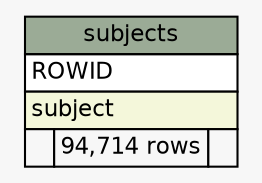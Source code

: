 // dot 2.26.3 on Mac OS X 10.7.2
// SchemaSpy rev 590
digraph "subjects" {
  graph [
    rankdir="RL"
    bgcolor="#f7f7f7"
    nodesep="0.18"
    ranksep="0.46"
    fontname="Helvetica"
    fontsize="11"
  ];
  node [
    fontname="Helvetica"
    fontsize="11"
    shape="plaintext"
  ];
  edge [
    arrowsize="0.8"
  ];
  "subjects" [
    label=<
    <TABLE BORDER="0" CELLBORDER="1" CELLSPACING="0" BGCOLOR="#ffffff">
      <TR><TD COLSPAN="3" BGCOLOR="#9bab96" ALIGN="CENTER">subjects</TD></TR>
      <TR><TD PORT="ROWID" COLSPAN="3" ALIGN="LEFT">ROWID</TD></TR>
      <TR><TD PORT="subject" COLSPAN="3" BGCOLOR="#f4f7da" ALIGN="LEFT">subject</TD></TR>
      <TR><TD ALIGN="LEFT" BGCOLOR="#f7f7f7">  </TD><TD ALIGN="RIGHT" BGCOLOR="#f7f7f7">94,714 rows</TD><TD ALIGN="RIGHT" BGCOLOR="#f7f7f7">  </TD></TR>
    </TABLE>>
    URL="tables/subjects.html"
    tooltip="subjects"
  ];
}
